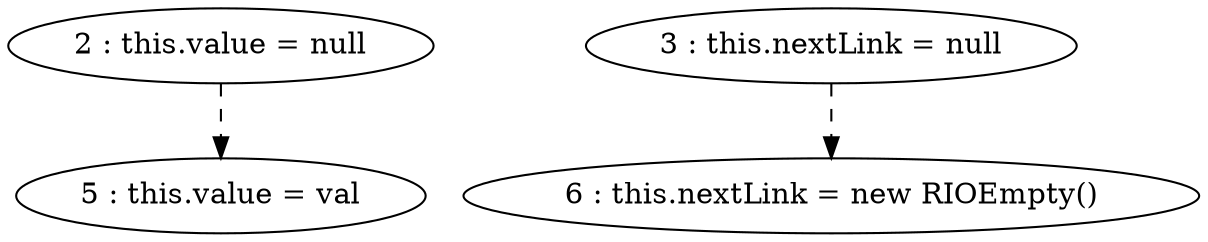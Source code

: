 digraph G {
"2 : this.value = null"
"2 : this.value = null" -> "5 : this.value = val" [style=dashed]
"3 : this.nextLink = null"
"3 : this.nextLink = null" -> "6 : this.nextLink = new RIOEmpty()" [style=dashed]
"5 : this.value = val"
"6 : this.nextLink = new RIOEmpty()"
}